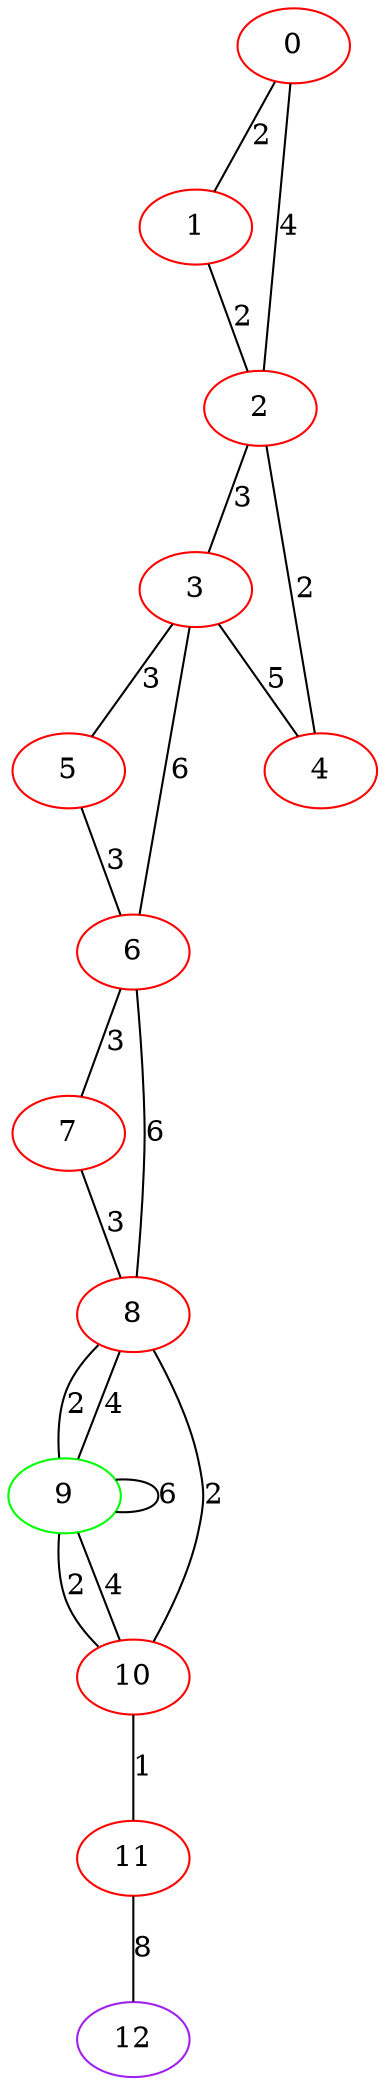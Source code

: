 graph "" {
0 [color=red, weight=1];
1 [color=red, weight=1];
2 [color=red, weight=1];
3 [color=red, weight=1];
4 [color=red, weight=1];
5 [color=red, weight=1];
6 [color=red, weight=1];
7 [color=red, weight=1];
8 [color=red, weight=1];
9 [color=green, weight=2];
10 [color=red, weight=1];
11 [color=red, weight=1];
12 [color=purple, weight=4];
0 -- 1  [key=0, label=2];
0 -- 2  [key=0, label=4];
1 -- 2  [key=0, label=2];
2 -- 3  [key=0, label=3];
2 -- 4  [key=0, label=2];
3 -- 4  [key=0, label=5];
3 -- 5  [key=0, label=3];
3 -- 6  [key=0, label=6];
5 -- 6  [key=0, label=3];
6 -- 8  [key=0, label=6];
6 -- 7  [key=0, label=3];
7 -- 8  [key=0, label=3];
8 -- 9  [key=0, label=2];
8 -- 9  [key=1, label=4];
8 -- 10  [key=0, label=2];
9 -- 9  [key=0, label=6];
9 -- 10  [key=0, label=4];
9 -- 10  [key=1, label=2];
10 -- 11  [key=0, label=1];
11 -- 12  [key=0, label=8];
}
